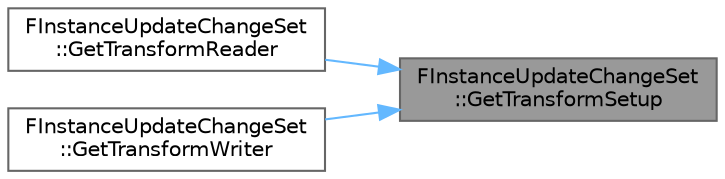 digraph "FInstanceUpdateChangeSet::GetTransformSetup"
{
 // INTERACTIVE_SVG=YES
 // LATEX_PDF_SIZE
  bgcolor="transparent";
  edge [fontname=Helvetica,fontsize=10,labelfontname=Helvetica,labelfontsize=10];
  node [fontname=Helvetica,fontsize=10,shape=box,height=0.2,width=0.4];
  rankdir="RL";
  Node1 [id="Node000001",label="FInstanceUpdateChangeSet\l::GetTransformSetup",height=0.2,width=0.4,color="gray40", fillcolor="grey60", style="filled", fontcolor="black",tooltip=" "];
  Node1 -> Node2 [id="edge1_Node000001_Node000002",dir="back",color="steelblue1",style="solid",tooltip=" "];
  Node2 [id="Node000002",label="FInstanceUpdateChangeSet\l::GetTransformReader",height=0.2,width=0.4,color="grey40", fillcolor="white", style="filled",URL="$d3/d96/classFInstanceUpdateChangeSet.html#a089d8cd59e2886b7dbdf57988ca2c8ec",tooltip=" "];
  Node1 -> Node3 [id="edge2_Node000001_Node000003",dir="back",color="steelblue1",style="solid",tooltip=" "];
  Node3 [id="Node000003",label="FInstanceUpdateChangeSet\l::GetTransformWriter",height=0.2,width=0.4,color="grey40", fillcolor="white", style="filled",URL="$d3/d96/classFInstanceUpdateChangeSet.html#a85f07ca1f8adbdcdd327ad93697b2c97",tooltip=" "];
}
